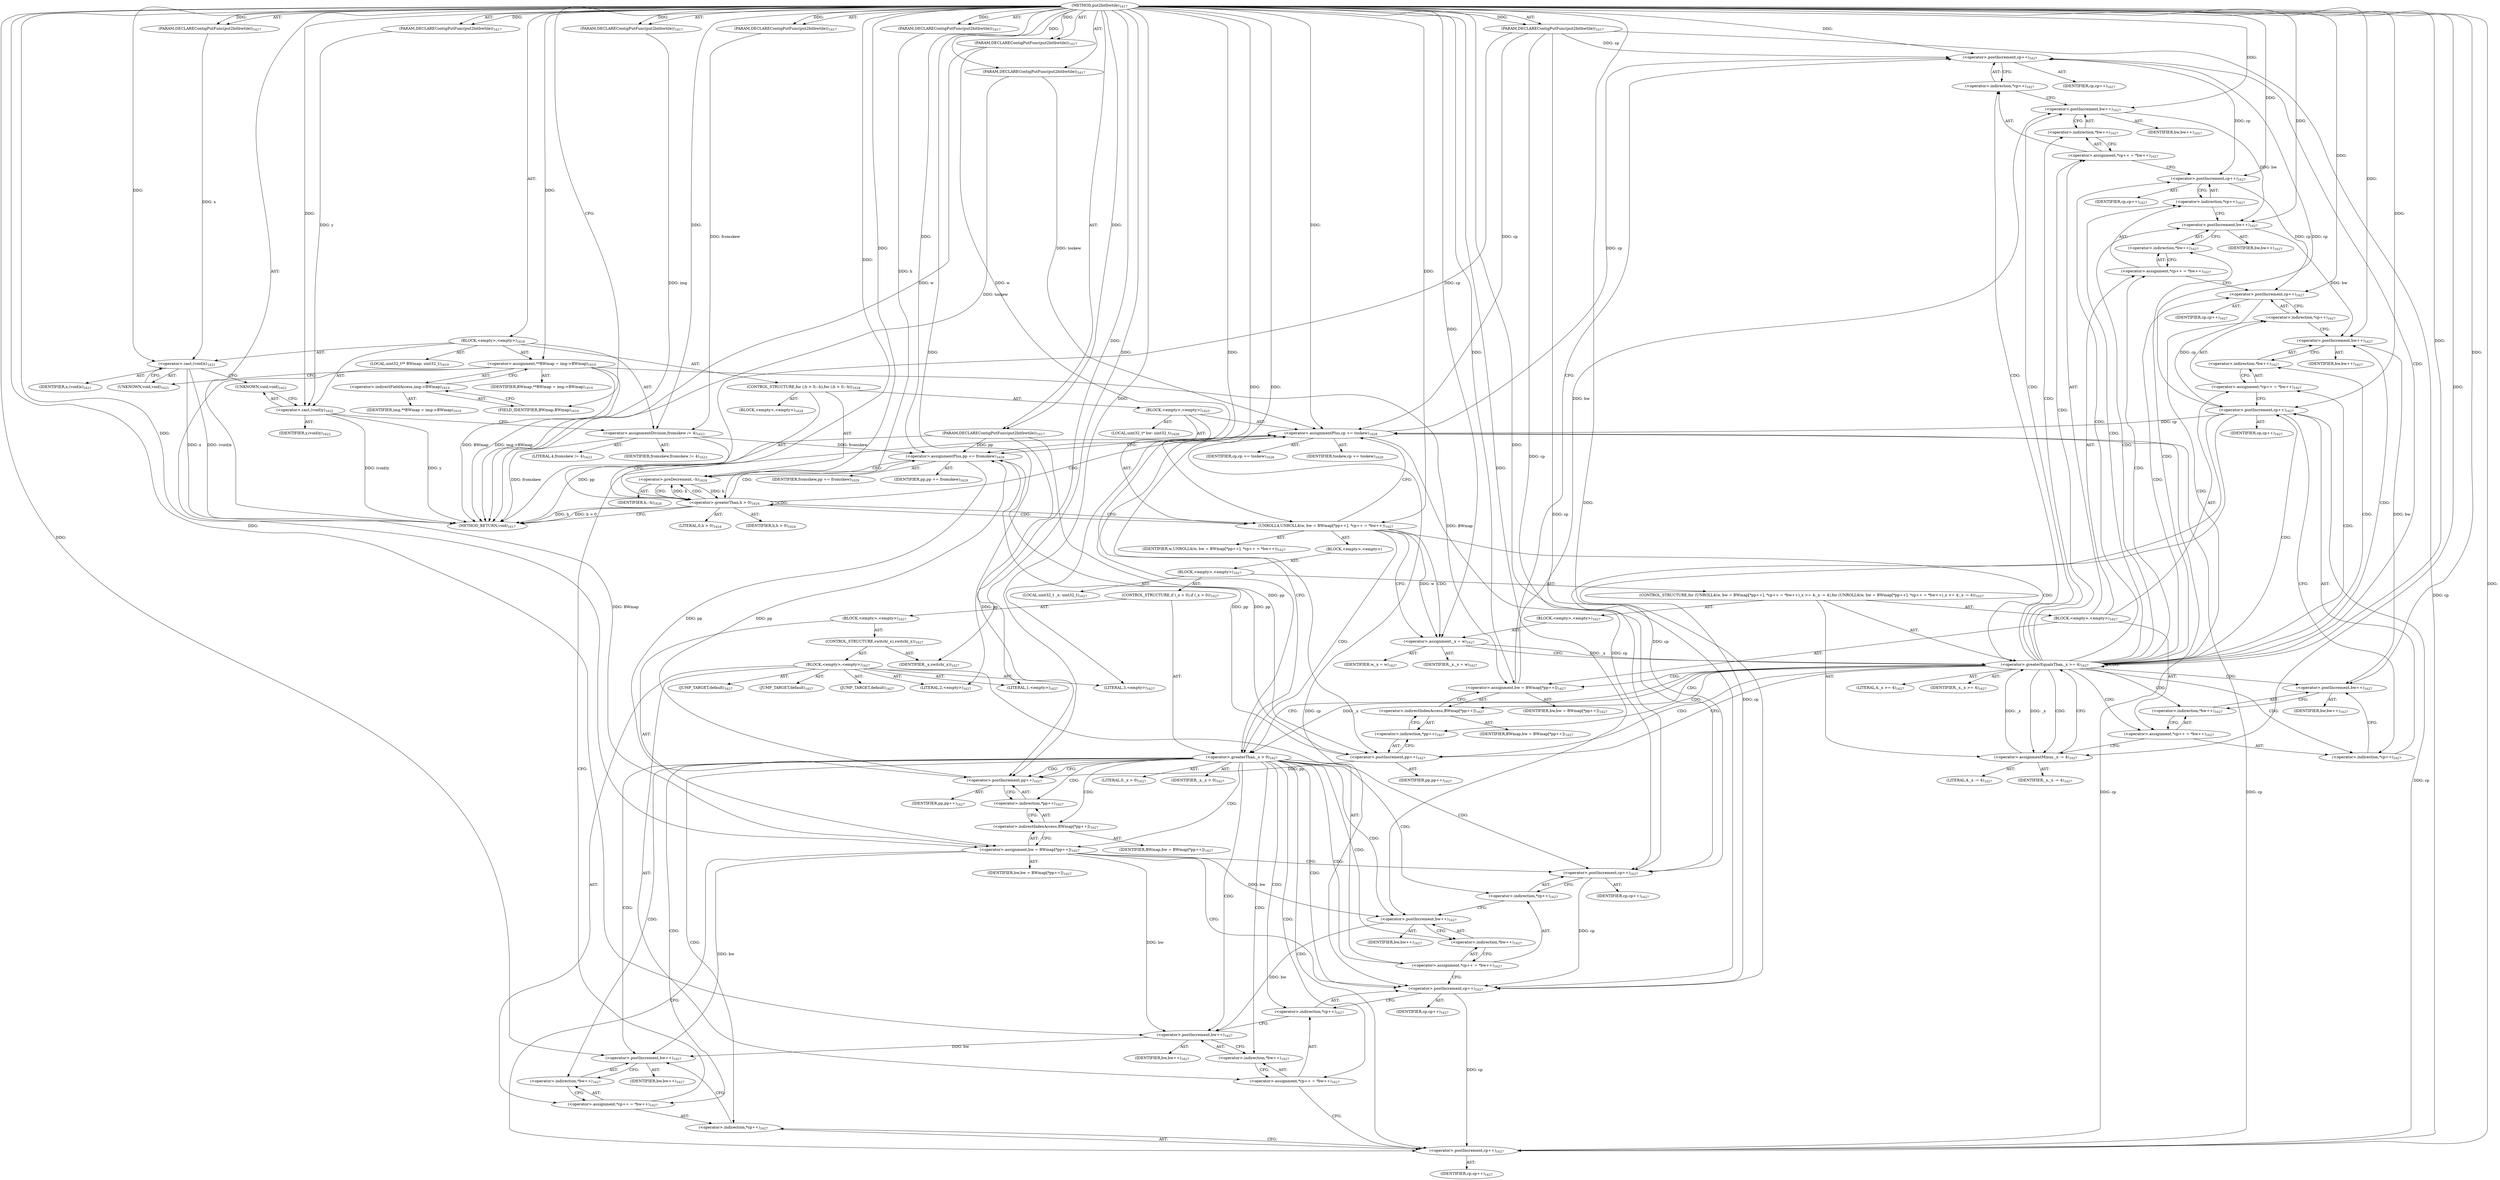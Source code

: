 digraph "put2bitbwtile" {  
"50260" [label = <(METHOD,put2bitbwtile)<SUB>1617</SUB>> ]
"50261" [label = <(PARAM,DECLAREContigPutFunc(put2bitbwtile))<SUB>1617</SUB>> ]
"50262" [label = <(PARAM,DECLAREContigPutFunc(put2bitbwtile))<SUB>1617</SUB>> ]
"50263" [label = <(PARAM,DECLAREContigPutFunc(put2bitbwtile))<SUB>1617</SUB>> ]
"50264" [label = <(PARAM,DECLAREContigPutFunc(put2bitbwtile))<SUB>1617</SUB>> ]
"50265" [label = <(PARAM,DECLAREContigPutFunc(put2bitbwtile))<SUB>1617</SUB>> ]
"50266" [label = <(PARAM,DECLAREContigPutFunc(put2bitbwtile))<SUB>1617</SUB>> ]
"50267" [label = <(PARAM,DECLAREContigPutFunc(put2bitbwtile))<SUB>1617</SUB>> ]
"50268" [label = <(PARAM,DECLAREContigPutFunc(put2bitbwtile))<SUB>1617</SUB>> ]
"50269" [label = <(PARAM,DECLAREContigPutFunc(put2bitbwtile))<SUB>1617</SUB>> ]
"50270" [label = <(BLOCK,&lt;empty&gt;,&lt;empty&gt;)<SUB>1618</SUB>> ]
"50271" [label = <(LOCAL,uint32_t** BWmap: uint32_t)<SUB>1619</SUB>> ]
"50272" [label = <(&lt;operator&gt;.assignment,**BWmap = img-&gt;BWmap)<SUB>1619</SUB>> ]
"50273" [label = <(IDENTIFIER,BWmap,**BWmap = img-&gt;BWmap)<SUB>1619</SUB>> ]
"50274" [label = <(&lt;operator&gt;.indirectFieldAccess,img-&gt;BWmap)<SUB>1619</SUB>> ]
"50275" [label = <(IDENTIFIER,img,**BWmap = img-&gt;BWmap)<SUB>1619</SUB>> ]
"50276" [label = <(FIELD_IDENTIFIER,BWmap,BWmap)<SUB>1619</SUB>> ]
"50277" [label = <(&lt;operator&gt;.cast,(void)x)<SUB>1621</SUB>> ]
"50278" [label = <(UNKNOWN,void,void)<SUB>1621</SUB>> ]
"50279" [label = <(IDENTIFIER,x,(void)x)<SUB>1621</SUB>> ]
"50280" [label = <(&lt;operator&gt;.cast,(void)y)<SUB>1622</SUB>> ]
"50281" [label = <(UNKNOWN,void,void)<SUB>1622</SUB>> ]
"50282" [label = <(IDENTIFIER,y,(void)y)<SUB>1622</SUB>> ]
"50283" [label = <(&lt;operator&gt;.assignmentDivision,fromskew /= 4)<SUB>1623</SUB>> ]
"50284" [label = <(IDENTIFIER,fromskew,fromskew /= 4)<SUB>1623</SUB>> ]
"50285" [label = <(LITERAL,4,fromskew /= 4)<SUB>1623</SUB>> ]
"50286" [label = <(CONTROL_STRUCTURE,for (;h &gt; 0;--h),for (;h &gt; 0;--h))<SUB>1624</SUB>> ]
"50287" [label = <(BLOCK,&lt;empty&gt;,&lt;empty&gt;)<SUB>1624</SUB>> ]
"50288" [label = <(&lt;operator&gt;.greaterThan,h &gt; 0)<SUB>1624</SUB>> ]
"50289" [label = <(IDENTIFIER,h,h &gt; 0)<SUB>1624</SUB>> ]
"50290" [label = <(LITERAL,0,h &gt; 0)<SUB>1624</SUB>> ]
"50291" [label = <(&lt;operator&gt;.preDecrement,--h)<SUB>1624</SUB>> ]
"50292" [label = <(IDENTIFIER,h,--h)<SUB>1624</SUB>> ]
"50293" [label = <(BLOCK,&lt;empty&gt;,&lt;empty&gt;)<SUB>1625</SUB>> ]
"50294" [label = <(LOCAL,uint32_t* bw: uint32_t)<SUB>1626</SUB>> ]
"50295" [label = <(UNROLL4,UNROLL4(w, bw = BWmap[*pp++], *cp++ = *bw++))<SUB>1627</SUB>> ]
"50296" [label = <(IDENTIFIER,w,UNROLL4(w, bw = BWmap[*pp++], *cp++ = *bw++))<SUB>1627</SUB>> ]
"50297" [label = <(BLOCK,&lt;empty&gt;,&lt;empty&gt;)> ]
"50298" [label = <(BLOCK,&lt;empty&gt;,&lt;empty&gt;)<SUB>1627</SUB>> ]
"50299" [label = <(LOCAL,uint32_t _x: uint32_t)<SUB>1627</SUB>> ]
"50300" [label = <(CONTROL_STRUCTURE,for (UNROLL4(w, bw = BWmap[*pp++], *cp++ = *bw++)_x &gt;= 4;_x -= 4),for (UNROLL4(w, bw = BWmap[*pp++], *cp++ = *bw++)_x &gt;= 4;_x -= 4))<SUB>1627</SUB>> ]
"50301" [label = <(BLOCK,&lt;empty&gt;,&lt;empty&gt;)<SUB>1627</SUB>> ]
"50302" [label = <(&lt;operator&gt;.assignment,_x = w)<SUB>1627</SUB>> ]
"50303" [label = <(IDENTIFIER,_x,_x = w)<SUB>1627</SUB>> ]
"50304" [label = <(IDENTIFIER,w,_x = w)<SUB>1627</SUB>> ]
"50305" [label = <(&lt;operator&gt;.greaterEqualsThan,_x &gt;= 4)<SUB>1627</SUB>> ]
"50306" [label = <(IDENTIFIER,_x,_x &gt;= 4)<SUB>1627</SUB>> ]
"50307" [label = <(LITERAL,4,_x &gt;= 4)<SUB>1627</SUB>> ]
"50308" [label = <(&lt;operator&gt;.assignmentMinus,_x -= 4)<SUB>1627</SUB>> ]
"50309" [label = <(IDENTIFIER,_x,_x -= 4)<SUB>1627</SUB>> ]
"50310" [label = <(LITERAL,4,_x -= 4)<SUB>1627</SUB>> ]
"50311" [label = <(BLOCK,&lt;empty&gt;,&lt;empty&gt;)<SUB>1627</SUB>> ]
"50312" [label = <(&lt;operator&gt;.assignment,bw = BWmap[*pp++])<SUB>1627</SUB>> ]
"50313" [label = <(IDENTIFIER,bw,bw = BWmap[*pp++])<SUB>1627</SUB>> ]
"50314" [label = <(&lt;operator&gt;.indirectIndexAccess,BWmap[*pp++])<SUB>1627</SUB>> ]
"50315" [label = <(IDENTIFIER,BWmap,bw = BWmap[*pp++])<SUB>1627</SUB>> ]
"50316" [label = <(&lt;operator&gt;.indirection,*pp++)<SUB>1627</SUB>> ]
"50317" [label = <(&lt;operator&gt;.postIncrement,pp++)<SUB>1627</SUB>> ]
"50318" [label = <(IDENTIFIER,pp,pp++)<SUB>1627</SUB>> ]
"50319" [label = <(&lt;operator&gt;.assignment,*cp++ = *bw++)<SUB>1627</SUB>> ]
"50320" [label = <(&lt;operator&gt;.indirection,*cp++)<SUB>1627</SUB>> ]
"50321" [label = <(&lt;operator&gt;.postIncrement,cp++)<SUB>1627</SUB>> ]
"50322" [label = <(IDENTIFIER,cp,cp++)<SUB>1627</SUB>> ]
"50323" [label = <(&lt;operator&gt;.indirection,*bw++)<SUB>1627</SUB>> ]
"50324" [label = <(&lt;operator&gt;.postIncrement,bw++)<SUB>1627</SUB>> ]
"50325" [label = <(IDENTIFIER,bw,bw++)<SUB>1627</SUB>> ]
"50326" [label = <(&lt;operator&gt;.assignment,*cp++ = *bw++)<SUB>1627</SUB>> ]
"50327" [label = <(&lt;operator&gt;.indirection,*cp++)<SUB>1627</SUB>> ]
"50328" [label = <(&lt;operator&gt;.postIncrement,cp++)<SUB>1627</SUB>> ]
"50329" [label = <(IDENTIFIER,cp,cp++)<SUB>1627</SUB>> ]
"50330" [label = <(&lt;operator&gt;.indirection,*bw++)<SUB>1627</SUB>> ]
"50331" [label = <(&lt;operator&gt;.postIncrement,bw++)<SUB>1627</SUB>> ]
"50332" [label = <(IDENTIFIER,bw,bw++)<SUB>1627</SUB>> ]
"50333" [label = <(&lt;operator&gt;.assignment,*cp++ = *bw++)<SUB>1627</SUB>> ]
"50334" [label = <(&lt;operator&gt;.indirection,*cp++)<SUB>1627</SUB>> ]
"50335" [label = <(&lt;operator&gt;.postIncrement,cp++)<SUB>1627</SUB>> ]
"50336" [label = <(IDENTIFIER,cp,cp++)<SUB>1627</SUB>> ]
"50337" [label = <(&lt;operator&gt;.indirection,*bw++)<SUB>1627</SUB>> ]
"50338" [label = <(&lt;operator&gt;.postIncrement,bw++)<SUB>1627</SUB>> ]
"50339" [label = <(IDENTIFIER,bw,bw++)<SUB>1627</SUB>> ]
"50340" [label = <(&lt;operator&gt;.assignment,*cp++ = *bw++)<SUB>1627</SUB>> ]
"50341" [label = <(&lt;operator&gt;.indirection,*cp++)<SUB>1627</SUB>> ]
"50342" [label = <(&lt;operator&gt;.postIncrement,cp++)<SUB>1627</SUB>> ]
"50343" [label = <(IDENTIFIER,cp,cp++)<SUB>1627</SUB>> ]
"50344" [label = <(&lt;operator&gt;.indirection,*bw++)<SUB>1627</SUB>> ]
"50345" [label = <(&lt;operator&gt;.postIncrement,bw++)<SUB>1627</SUB>> ]
"50346" [label = <(IDENTIFIER,bw,bw++)<SUB>1627</SUB>> ]
"50347" [label = <(CONTROL_STRUCTURE,if (_x &gt; 0),if (_x &gt; 0))<SUB>1627</SUB>> ]
"50348" [label = <(&lt;operator&gt;.greaterThan,_x &gt; 0)<SUB>1627</SUB>> ]
"50349" [label = <(IDENTIFIER,_x,_x &gt; 0)<SUB>1627</SUB>> ]
"50350" [label = <(LITERAL,0,_x &gt; 0)<SUB>1627</SUB>> ]
"50351" [label = <(BLOCK,&lt;empty&gt;,&lt;empty&gt;)<SUB>1627</SUB>> ]
"50352" [label = <(&lt;operator&gt;.assignment,bw = BWmap[*pp++])<SUB>1627</SUB>> ]
"50353" [label = <(IDENTIFIER,bw,bw = BWmap[*pp++])<SUB>1627</SUB>> ]
"50354" [label = <(&lt;operator&gt;.indirectIndexAccess,BWmap[*pp++])<SUB>1627</SUB>> ]
"50355" [label = <(IDENTIFIER,BWmap,bw = BWmap[*pp++])<SUB>1627</SUB>> ]
"50356" [label = <(&lt;operator&gt;.indirection,*pp++)<SUB>1627</SUB>> ]
"50357" [label = <(&lt;operator&gt;.postIncrement,pp++)<SUB>1627</SUB>> ]
"50358" [label = <(IDENTIFIER,pp,pp++)<SUB>1627</SUB>> ]
"50359" [label = <(CONTROL_STRUCTURE,switch(_x),switch(_x))<SUB>1627</SUB>> ]
"50360" [label = <(IDENTIFIER,_x,switch(_x))<SUB>1627</SUB>> ]
"50361" [label = <(BLOCK,&lt;empty&gt;,&lt;empty&gt;)<SUB>1627</SUB>> ]
"50362" [label = <(JUMP_TARGET,default)<SUB>1627</SUB>> ]
"50363" [label = <(LITERAL,3,&lt;empty&gt;)<SUB>1627</SUB>> ]
"50364" [label = <(&lt;operator&gt;.assignment,*cp++ = *bw++)<SUB>1627</SUB>> ]
"50365" [label = <(&lt;operator&gt;.indirection,*cp++)<SUB>1627</SUB>> ]
"50366" [label = <(&lt;operator&gt;.postIncrement,cp++)<SUB>1627</SUB>> ]
"50367" [label = <(IDENTIFIER,cp,cp++)<SUB>1627</SUB>> ]
"50368" [label = <(&lt;operator&gt;.indirection,*bw++)<SUB>1627</SUB>> ]
"50369" [label = <(&lt;operator&gt;.postIncrement,bw++)<SUB>1627</SUB>> ]
"50370" [label = <(IDENTIFIER,bw,bw++)<SUB>1627</SUB>> ]
"50371" [label = <(JUMP_TARGET,default)<SUB>1627</SUB>> ]
"50372" [label = <(LITERAL,2,&lt;empty&gt;)<SUB>1627</SUB>> ]
"50373" [label = <(&lt;operator&gt;.assignment,*cp++ = *bw++)<SUB>1627</SUB>> ]
"50374" [label = <(&lt;operator&gt;.indirection,*cp++)<SUB>1627</SUB>> ]
"50375" [label = <(&lt;operator&gt;.postIncrement,cp++)<SUB>1627</SUB>> ]
"50376" [label = <(IDENTIFIER,cp,cp++)<SUB>1627</SUB>> ]
"50377" [label = <(&lt;operator&gt;.indirection,*bw++)<SUB>1627</SUB>> ]
"50378" [label = <(&lt;operator&gt;.postIncrement,bw++)<SUB>1627</SUB>> ]
"50379" [label = <(IDENTIFIER,bw,bw++)<SUB>1627</SUB>> ]
"50380" [label = <(JUMP_TARGET,default)<SUB>1627</SUB>> ]
"50381" [label = <(LITERAL,1,&lt;empty&gt;)<SUB>1627</SUB>> ]
"50382" [label = <(&lt;operator&gt;.assignment,*cp++ = *bw++)<SUB>1627</SUB>> ]
"50383" [label = <(&lt;operator&gt;.indirection,*cp++)<SUB>1627</SUB>> ]
"50384" [label = <(&lt;operator&gt;.postIncrement,cp++)<SUB>1627</SUB>> ]
"50385" [label = <(IDENTIFIER,cp,cp++)<SUB>1627</SUB>> ]
"50386" [label = <(&lt;operator&gt;.indirection,*bw++)<SUB>1627</SUB>> ]
"50387" [label = <(&lt;operator&gt;.postIncrement,bw++)<SUB>1627</SUB>> ]
"50388" [label = <(IDENTIFIER,bw,bw++)<SUB>1627</SUB>> ]
"50389" [label = <(&lt;operator&gt;.assignmentPlus,cp += toskew)<SUB>1628</SUB>> ]
"50390" [label = <(IDENTIFIER,cp,cp += toskew)<SUB>1628</SUB>> ]
"50391" [label = <(IDENTIFIER,toskew,cp += toskew)<SUB>1628</SUB>> ]
"50392" [label = <(&lt;operator&gt;.assignmentPlus,pp += fromskew)<SUB>1629</SUB>> ]
"50393" [label = <(IDENTIFIER,pp,pp += fromskew)<SUB>1629</SUB>> ]
"50394" [label = <(IDENTIFIER,fromskew,pp += fromskew)<SUB>1629</SUB>> ]
"50395" [label = <(METHOD_RETURN,void)<SUB>1617</SUB>> ]
  "50260" -> "50261"  [ label = "AST: "] 
  "50260" -> "50262"  [ label = "AST: "] 
  "50260" -> "50263"  [ label = "AST: "] 
  "50260" -> "50264"  [ label = "AST: "] 
  "50260" -> "50265"  [ label = "AST: "] 
  "50260" -> "50266"  [ label = "AST: "] 
  "50260" -> "50267"  [ label = "AST: "] 
  "50260" -> "50268"  [ label = "AST: "] 
  "50260" -> "50269"  [ label = "AST: "] 
  "50260" -> "50270"  [ label = "AST: "] 
  "50260" -> "50395"  [ label = "AST: "] 
  "50270" -> "50271"  [ label = "AST: "] 
  "50270" -> "50272"  [ label = "AST: "] 
  "50270" -> "50277"  [ label = "AST: "] 
  "50270" -> "50280"  [ label = "AST: "] 
  "50270" -> "50283"  [ label = "AST: "] 
  "50270" -> "50286"  [ label = "AST: "] 
  "50272" -> "50273"  [ label = "AST: "] 
  "50272" -> "50274"  [ label = "AST: "] 
  "50274" -> "50275"  [ label = "AST: "] 
  "50274" -> "50276"  [ label = "AST: "] 
  "50277" -> "50278"  [ label = "AST: "] 
  "50277" -> "50279"  [ label = "AST: "] 
  "50280" -> "50281"  [ label = "AST: "] 
  "50280" -> "50282"  [ label = "AST: "] 
  "50283" -> "50284"  [ label = "AST: "] 
  "50283" -> "50285"  [ label = "AST: "] 
  "50286" -> "50287"  [ label = "AST: "] 
  "50286" -> "50288"  [ label = "AST: "] 
  "50286" -> "50291"  [ label = "AST: "] 
  "50286" -> "50293"  [ label = "AST: "] 
  "50288" -> "50289"  [ label = "AST: "] 
  "50288" -> "50290"  [ label = "AST: "] 
  "50291" -> "50292"  [ label = "AST: "] 
  "50293" -> "50294"  [ label = "AST: "] 
  "50293" -> "50295"  [ label = "AST: "] 
  "50293" -> "50389"  [ label = "AST: "] 
  "50293" -> "50392"  [ label = "AST: "] 
  "50295" -> "50296"  [ label = "AST: "] 
  "50295" -> "50297"  [ label = "AST: "] 
  "50297" -> "50298"  [ label = "AST: "] 
  "50298" -> "50299"  [ label = "AST: "] 
  "50298" -> "50300"  [ label = "AST: "] 
  "50298" -> "50347"  [ label = "AST: "] 
  "50300" -> "50301"  [ label = "AST: "] 
  "50300" -> "50305"  [ label = "AST: "] 
  "50300" -> "50308"  [ label = "AST: "] 
  "50300" -> "50311"  [ label = "AST: "] 
  "50301" -> "50302"  [ label = "AST: "] 
  "50302" -> "50303"  [ label = "AST: "] 
  "50302" -> "50304"  [ label = "AST: "] 
  "50305" -> "50306"  [ label = "AST: "] 
  "50305" -> "50307"  [ label = "AST: "] 
  "50308" -> "50309"  [ label = "AST: "] 
  "50308" -> "50310"  [ label = "AST: "] 
  "50311" -> "50312"  [ label = "AST: "] 
  "50311" -> "50319"  [ label = "AST: "] 
  "50311" -> "50326"  [ label = "AST: "] 
  "50311" -> "50333"  [ label = "AST: "] 
  "50311" -> "50340"  [ label = "AST: "] 
  "50312" -> "50313"  [ label = "AST: "] 
  "50312" -> "50314"  [ label = "AST: "] 
  "50314" -> "50315"  [ label = "AST: "] 
  "50314" -> "50316"  [ label = "AST: "] 
  "50316" -> "50317"  [ label = "AST: "] 
  "50317" -> "50318"  [ label = "AST: "] 
  "50319" -> "50320"  [ label = "AST: "] 
  "50319" -> "50323"  [ label = "AST: "] 
  "50320" -> "50321"  [ label = "AST: "] 
  "50321" -> "50322"  [ label = "AST: "] 
  "50323" -> "50324"  [ label = "AST: "] 
  "50324" -> "50325"  [ label = "AST: "] 
  "50326" -> "50327"  [ label = "AST: "] 
  "50326" -> "50330"  [ label = "AST: "] 
  "50327" -> "50328"  [ label = "AST: "] 
  "50328" -> "50329"  [ label = "AST: "] 
  "50330" -> "50331"  [ label = "AST: "] 
  "50331" -> "50332"  [ label = "AST: "] 
  "50333" -> "50334"  [ label = "AST: "] 
  "50333" -> "50337"  [ label = "AST: "] 
  "50334" -> "50335"  [ label = "AST: "] 
  "50335" -> "50336"  [ label = "AST: "] 
  "50337" -> "50338"  [ label = "AST: "] 
  "50338" -> "50339"  [ label = "AST: "] 
  "50340" -> "50341"  [ label = "AST: "] 
  "50340" -> "50344"  [ label = "AST: "] 
  "50341" -> "50342"  [ label = "AST: "] 
  "50342" -> "50343"  [ label = "AST: "] 
  "50344" -> "50345"  [ label = "AST: "] 
  "50345" -> "50346"  [ label = "AST: "] 
  "50347" -> "50348"  [ label = "AST: "] 
  "50347" -> "50351"  [ label = "AST: "] 
  "50348" -> "50349"  [ label = "AST: "] 
  "50348" -> "50350"  [ label = "AST: "] 
  "50351" -> "50352"  [ label = "AST: "] 
  "50351" -> "50359"  [ label = "AST: "] 
  "50352" -> "50353"  [ label = "AST: "] 
  "50352" -> "50354"  [ label = "AST: "] 
  "50354" -> "50355"  [ label = "AST: "] 
  "50354" -> "50356"  [ label = "AST: "] 
  "50356" -> "50357"  [ label = "AST: "] 
  "50357" -> "50358"  [ label = "AST: "] 
  "50359" -> "50360"  [ label = "AST: "] 
  "50359" -> "50361"  [ label = "AST: "] 
  "50361" -> "50362"  [ label = "AST: "] 
  "50361" -> "50363"  [ label = "AST: "] 
  "50361" -> "50364"  [ label = "AST: "] 
  "50361" -> "50371"  [ label = "AST: "] 
  "50361" -> "50372"  [ label = "AST: "] 
  "50361" -> "50373"  [ label = "AST: "] 
  "50361" -> "50380"  [ label = "AST: "] 
  "50361" -> "50381"  [ label = "AST: "] 
  "50361" -> "50382"  [ label = "AST: "] 
  "50364" -> "50365"  [ label = "AST: "] 
  "50364" -> "50368"  [ label = "AST: "] 
  "50365" -> "50366"  [ label = "AST: "] 
  "50366" -> "50367"  [ label = "AST: "] 
  "50368" -> "50369"  [ label = "AST: "] 
  "50369" -> "50370"  [ label = "AST: "] 
  "50373" -> "50374"  [ label = "AST: "] 
  "50373" -> "50377"  [ label = "AST: "] 
  "50374" -> "50375"  [ label = "AST: "] 
  "50375" -> "50376"  [ label = "AST: "] 
  "50377" -> "50378"  [ label = "AST: "] 
  "50378" -> "50379"  [ label = "AST: "] 
  "50382" -> "50383"  [ label = "AST: "] 
  "50382" -> "50386"  [ label = "AST: "] 
  "50383" -> "50384"  [ label = "AST: "] 
  "50384" -> "50385"  [ label = "AST: "] 
  "50386" -> "50387"  [ label = "AST: "] 
  "50387" -> "50388"  [ label = "AST: "] 
  "50389" -> "50390"  [ label = "AST: "] 
  "50389" -> "50391"  [ label = "AST: "] 
  "50392" -> "50393"  [ label = "AST: "] 
  "50392" -> "50394"  [ label = "AST: "] 
  "50272" -> "50278"  [ label = "CFG: "] 
  "50277" -> "50281"  [ label = "CFG: "] 
  "50280" -> "50283"  [ label = "CFG: "] 
  "50283" -> "50288"  [ label = "CFG: "] 
  "50274" -> "50272"  [ label = "CFG: "] 
  "50278" -> "50277"  [ label = "CFG: "] 
  "50281" -> "50280"  [ label = "CFG: "] 
  "50288" -> "50395"  [ label = "CFG: "] 
  "50288" -> "50295"  [ label = "CFG: "] 
  "50291" -> "50288"  [ label = "CFG: "] 
  "50276" -> "50274"  [ label = "CFG: "] 
  "50295" -> "50302"  [ label = "CFG: "] 
  "50295" -> "50389"  [ label = "CFG: "] 
  "50389" -> "50392"  [ label = "CFG: "] 
  "50392" -> "50291"  [ label = "CFG: "] 
  "50305" -> "50317"  [ label = "CFG: "] 
  "50305" -> "50348"  [ label = "CFG: "] 
  "50308" -> "50305"  [ label = "CFG: "] 
  "50348" -> "50357"  [ label = "CFG: "] 
  "50348" -> "50389"  [ label = "CFG: "] 
  "50302" -> "50305"  [ label = "CFG: "] 
  "50312" -> "50321"  [ label = "CFG: "] 
  "50319" -> "50328"  [ label = "CFG: "] 
  "50326" -> "50335"  [ label = "CFG: "] 
  "50333" -> "50342"  [ label = "CFG: "] 
  "50340" -> "50308"  [ label = "CFG: "] 
  "50352" -> "50366"  [ label = "CFG: "] 
  "50352" -> "50375"  [ label = "CFG: "] 
  "50352" -> "50384"  [ label = "CFG: "] 
  "50314" -> "50312"  [ label = "CFG: "] 
  "50320" -> "50324"  [ label = "CFG: "] 
  "50323" -> "50319"  [ label = "CFG: "] 
  "50327" -> "50331"  [ label = "CFG: "] 
  "50330" -> "50326"  [ label = "CFG: "] 
  "50334" -> "50338"  [ label = "CFG: "] 
  "50337" -> "50333"  [ label = "CFG: "] 
  "50341" -> "50345"  [ label = "CFG: "] 
  "50344" -> "50340"  [ label = "CFG: "] 
  "50354" -> "50352"  [ label = "CFG: "] 
  "50316" -> "50314"  [ label = "CFG: "] 
  "50321" -> "50320"  [ label = "CFG: "] 
  "50324" -> "50323"  [ label = "CFG: "] 
  "50328" -> "50327"  [ label = "CFG: "] 
  "50331" -> "50330"  [ label = "CFG: "] 
  "50335" -> "50334"  [ label = "CFG: "] 
  "50338" -> "50337"  [ label = "CFG: "] 
  "50342" -> "50341"  [ label = "CFG: "] 
  "50345" -> "50344"  [ label = "CFG: "] 
  "50356" -> "50354"  [ label = "CFG: "] 
  "50364" -> "50375"  [ label = "CFG: "] 
  "50373" -> "50384"  [ label = "CFG: "] 
  "50382" -> "50389"  [ label = "CFG: "] 
  "50317" -> "50316"  [ label = "CFG: "] 
  "50357" -> "50356"  [ label = "CFG: "] 
  "50365" -> "50369"  [ label = "CFG: "] 
  "50368" -> "50364"  [ label = "CFG: "] 
  "50374" -> "50378"  [ label = "CFG: "] 
  "50377" -> "50373"  [ label = "CFG: "] 
  "50383" -> "50387"  [ label = "CFG: "] 
  "50386" -> "50382"  [ label = "CFG: "] 
  "50366" -> "50365"  [ label = "CFG: "] 
  "50369" -> "50368"  [ label = "CFG: "] 
  "50375" -> "50374"  [ label = "CFG: "] 
  "50378" -> "50377"  [ label = "CFG: "] 
  "50384" -> "50383"  [ label = "CFG: "] 
  "50387" -> "50386"  [ label = "CFG: "] 
  "50260" -> "50276"  [ label = "CFG: "] 
  "50261" -> "50395"  [ label = "DDG: img"] 
  "50262" -> "50395"  [ label = "DDG: cp"] 
  "50265" -> "50395"  [ label = "DDG: w"] 
  "50268" -> "50395"  [ label = "DDG: toskew"] 
  "50269" -> "50395"  [ label = "DDG: pp"] 
  "50272" -> "50395"  [ label = "DDG: BWmap"] 
  "50272" -> "50395"  [ label = "DDG: img-&gt;BWmap"] 
  "50277" -> "50395"  [ label = "DDG: x"] 
  "50277" -> "50395"  [ label = "DDG: (void)x"] 
  "50280" -> "50395"  [ label = "DDG: y"] 
  "50280" -> "50395"  [ label = "DDG: (void)y"] 
  "50283" -> "50395"  [ label = "DDG: fromskew"] 
  "50288" -> "50395"  [ label = "DDG: h"] 
  "50288" -> "50395"  [ label = "DDG: h &gt; 0"] 
  "50260" -> "50261"  [ label = "DDG: "] 
  "50260" -> "50262"  [ label = "DDG: "] 
  "50260" -> "50263"  [ label = "DDG: "] 
  "50260" -> "50264"  [ label = "DDG: "] 
  "50260" -> "50265"  [ label = "DDG: "] 
  "50260" -> "50266"  [ label = "DDG: "] 
  "50260" -> "50267"  [ label = "DDG: "] 
  "50260" -> "50268"  [ label = "DDG: "] 
  "50260" -> "50269"  [ label = "DDG: "] 
  "50263" -> "50277"  [ label = "DDG: x"] 
  "50260" -> "50277"  [ label = "DDG: "] 
  "50264" -> "50280"  [ label = "DDG: y"] 
  "50260" -> "50280"  [ label = "DDG: "] 
  "50260" -> "50283"  [ label = "DDG: "] 
  "50260" -> "50272"  [ label = "DDG: "] 
  "50267" -> "50283"  [ label = "DDG: fromskew"] 
  "50291" -> "50288"  [ label = "DDG: h"] 
  "50266" -> "50288"  [ label = "DDG: h"] 
  "50260" -> "50288"  [ label = "DDG: "] 
  "50288" -> "50291"  [ label = "DDG: h"] 
  "50260" -> "50291"  [ label = "DDG: "] 
  "50268" -> "50389"  [ label = "DDG: toskew"] 
  "50260" -> "50389"  [ label = "DDG: "] 
  "50283" -> "50392"  [ label = "DDG: fromskew"] 
  "50260" -> "50392"  [ label = "DDG: "] 
  "50265" -> "50295"  [ label = "DDG: w"] 
  "50260" -> "50295"  [ label = "DDG: "] 
  "50384" -> "50389"  [ label = "DDG: cp"] 
  "50342" -> "50389"  [ label = "DDG: cp"] 
  "50262" -> "50389"  [ label = "DDG: cp"] 
  "50357" -> "50392"  [ label = "DDG: pp"] 
  "50317" -> "50392"  [ label = "DDG: pp"] 
  "50269" -> "50392"  [ label = "DDG: pp"] 
  "50260" -> "50308"  [ label = "DDG: "] 
  "50295" -> "50302"  [ label = "DDG: w"] 
  "50260" -> "50302"  [ label = "DDG: "] 
  "50302" -> "50305"  [ label = "DDG: _x"] 
  "50308" -> "50305"  [ label = "DDG: _x"] 
  "50260" -> "50305"  [ label = "DDG: "] 
  "50305" -> "50308"  [ label = "DDG: _x"] 
  "50272" -> "50312"  [ label = "DDG: BWmap"] 
  "50305" -> "50348"  [ label = "DDG: _x"] 
  "50260" -> "50348"  [ label = "DDG: "] 
  "50272" -> "50352"  [ label = "DDG: BWmap"] 
  "50260" -> "50312"  [ label = "DDG: "] 
  "50260" -> "50352"  [ label = "DDG: "] 
  "50260" -> "50360"  [ label = "DDG: "] 
  "50260" -> "50363"  [ label = "DDG: "] 
  "50260" -> "50372"  [ label = "DDG: "] 
  "50260" -> "50381"  [ label = "DDG: "] 
  "50389" -> "50321"  [ label = "DDG: cp"] 
  "50342" -> "50321"  [ label = "DDG: cp"] 
  "50262" -> "50321"  [ label = "DDG: cp"] 
  "50260" -> "50321"  [ label = "DDG: "] 
  "50312" -> "50324"  [ label = "DDG: bw"] 
  "50260" -> "50324"  [ label = "DDG: "] 
  "50321" -> "50328"  [ label = "DDG: cp"] 
  "50260" -> "50328"  [ label = "DDG: "] 
  "50324" -> "50331"  [ label = "DDG: bw"] 
  "50260" -> "50331"  [ label = "DDG: "] 
  "50328" -> "50335"  [ label = "DDG: cp"] 
  "50260" -> "50335"  [ label = "DDG: "] 
  "50331" -> "50338"  [ label = "DDG: bw"] 
  "50260" -> "50338"  [ label = "DDG: "] 
  "50335" -> "50342"  [ label = "DDG: cp"] 
  "50260" -> "50342"  [ label = "DDG: "] 
  "50338" -> "50345"  [ label = "DDG: bw"] 
  "50260" -> "50345"  [ label = "DDG: "] 
  "50392" -> "50317"  [ label = "DDG: pp"] 
  "50269" -> "50317"  [ label = "DDG: pp"] 
  "50260" -> "50317"  [ label = "DDG: "] 
  "50392" -> "50357"  [ label = "DDG: pp"] 
  "50317" -> "50357"  [ label = "DDG: pp"] 
  "50269" -> "50357"  [ label = "DDG: pp"] 
  "50260" -> "50357"  [ label = "DDG: "] 
  "50389" -> "50366"  [ label = "DDG: cp"] 
  "50342" -> "50366"  [ label = "DDG: cp"] 
  "50262" -> "50366"  [ label = "DDG: cp"] 
  "50260" -> "50366"  [ label = "DDG: "] 
  "50352" -> "50369"  [ label = "DDG: bw"] 
  "50260" -> "50369"  [ label = "DDG: "] 
  "50366" -> "50375"  [ label = "DDG: cp"] 
  "50389" -> "50375"  [ label = "DDG: cp"] 
  "50342" -> "50375"  [ label = "DDG: cp"] 
  "50262" -> "50375"  [ label = "DDG: cp"] 
  "50260" -> "50375"  [ label = "DDG: "] 
  "50352" -> "50378"  [ label = "DDG: bw"] 
  "50369" -> "50378"  [ label = "DDG: bw"] 
  "50260" -> "50378"  [ label = "DDG: "] 
  "50375" -> "50384"  [ label = "DDG: cp"] 
  "50389" -> "50384"  [ label = "DDG: cp"] 
  "50342" -> "50384"  [ label = "DDG: cp"] 
  "50262" -> "50384"  [ label = "DDG: cp"] 
  "50260" -> "50384"  [ label = "DDG: "] 
  "50352" -> "50387"  [ label = "DDG: bw"] 
  "50378" -> "50387"  [ label = "DDG: bw"] 
  "50260" -> "50387"  [ label = "DDG: "] 
  "50288" -> "50288"  [ label = "CDG: "] 
  "50288" -> "50291"  [ label = "CDG: "] 
  "50288" -> "50389"  [ label = "CDG: "] 
  "50288" -> "50295"  [ label = "CDG: "] 
  "50288" -> "50392"  [ label = "CDG: "] 
  "50295" -> "50302"  [ label = "CDG: "] 
  "50295" -> "50348"  [ label = "CDG: "] 
  "50295" -> "50305"  [ label = "CDG: "] 
  "50305" -> "50335"  [ label = "CDG: "] 
  "50305" -> "50330"  [ label = "CDG: "] 
  "50305" -> "50308"  [ label = "CDG: "] 
  "50305" -> "50331"  [ label = "CDG: "] 
  "50305" -> "50321"  [ label = "CDG: "] 
  "50305" -> "50323"  [ label = "CDG: "] 
  "50305" -> "50327"  [ label = "CDG: "] 
  "50305" -> "50338"  [ label = "CDG: "] 
  "50305" -> "50320"  [ label = "CDG: "] 
  "50305" -> "50312"  [ label = "CDG: "] 
  "50305" -> "50324"  [ label = "CDG: "] 
  "50305" -> "50340"  [ label = "CDG: "] 
  "50305" -> "50342"  [ label = "CDG: "] 
  "50305" -> "50333"  [ label = "CDG: "] 
  "50305" -> "50316"  [ label = "CDG: "] 
  "50305" -> "50337"  [ label = "CDG: "] 
  "50305" -> "50345"  [ label = "CDG: "] 
  "50305" -> "50326"  [ label = "CDG: "] 
  "50305" -> "50341"  [ label = "CDG: "] 
  "50305" -> "50334"  [ label = "CDG: "] 
  "50305" -> "50305"  [ label = "CDG: "] 
  "50305" -> "50344"  [ label = "CDG: "] 
  "50305" -> "50317"  [ label = "CDG: "] 
  "50305" -> "50314"  [ label = "CDG: "] 
  "50305" -> "50328"  [ label = "CDG: "] 
  "50305" -> "50319"  [ label = "CDG: "] 
  "50348" -> "50382"  [ label = "CDG: "] 
  "50348" -> "50357"  [ label = "CDG: "] 
  "50348" -> "50387"  [ label = "CDG: "] 
  "50348" -> "50354"  [ label = "CDG: "] 
  "50348" -> "50384"  [ label = "CDG: "] 
  "50348" -> "50352"  [ label = "CDG: "] 
  "50348" -> "50386"  [ label = "CDG: "] 
  "50348" -> "50356"  [ label = "CDG: "] 
  "50348" -> "50383"  [ label = "CDG: "] 
  "50348" -> "50378"  [ label = "CDG: "] 
  "50348" -> "50377"  [ label = "CDG: "] 
  "50348" -> "50368"  [ label = "CDG: "] 
  "50348" -> "50365"  [ label = "CDG: "] 
  "50348" -> "50373"  [ label = "CDG: "] 
  "50348" -> "50375"  [ label = "CDG: "] 
  "50348" -> "50364"  [ label = "CDG: "] 
  "50348" -> "50374"  [ label = "CDG: "] 
  "50348" -> "50366"  [ label = "CDG: "] 
  "50348" -> "50369"  [ label = "CDG: "] 
}
